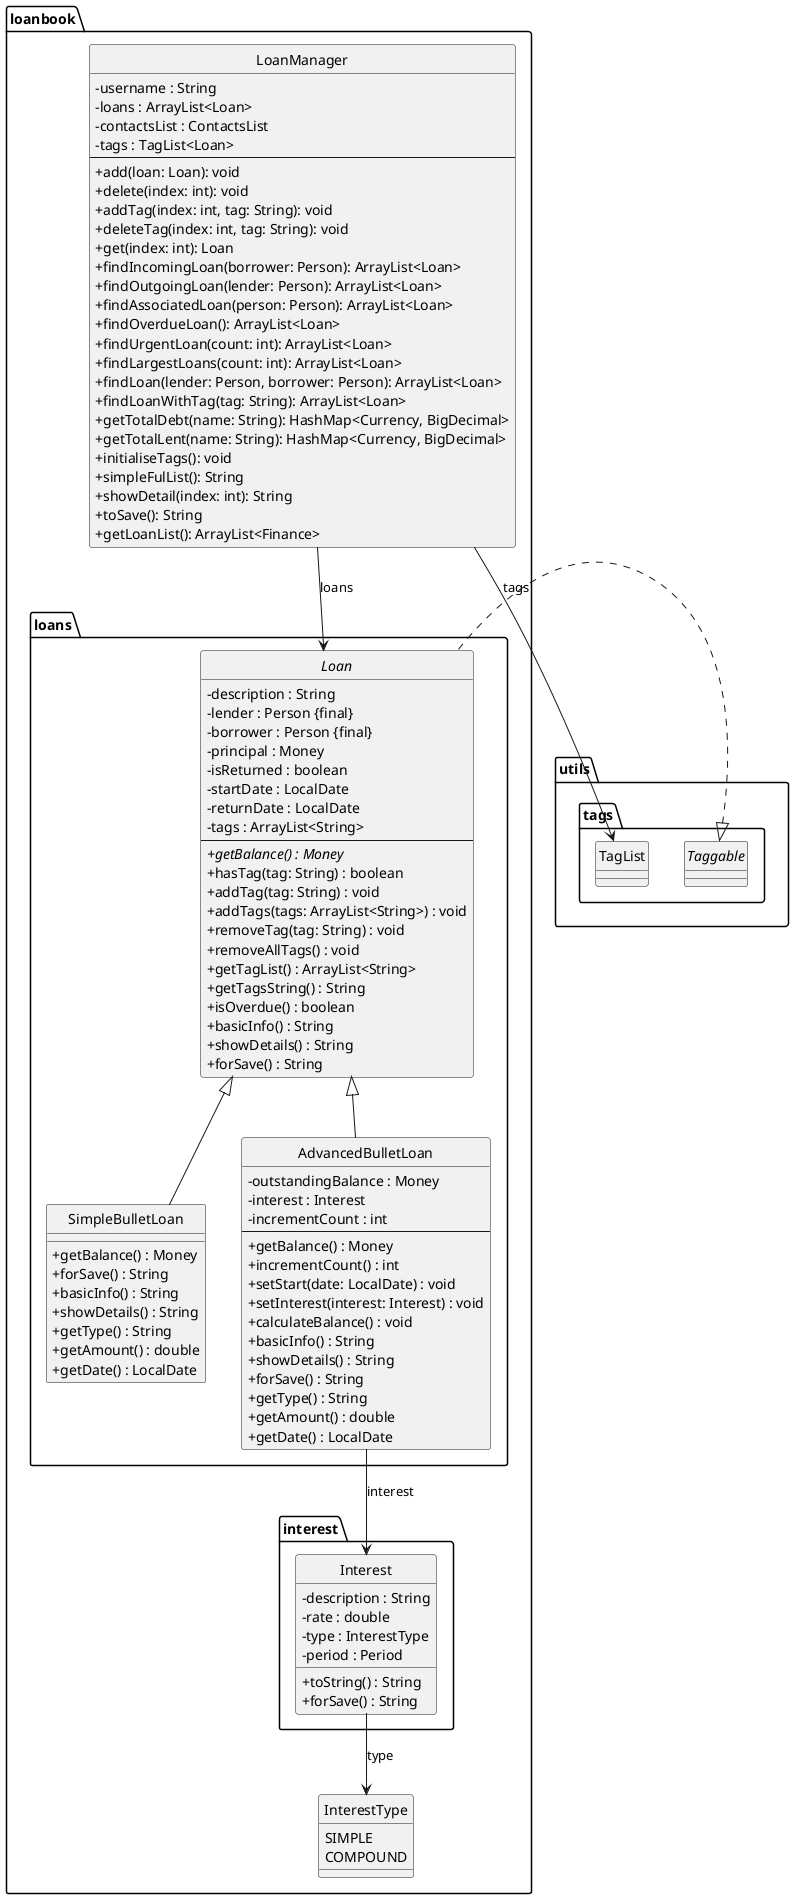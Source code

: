 @startuml
' Global diagram settings
hide circle
skinparam classAttributeIconSize 0

'---------------------------
' Package: Loanbook Domain
'---------------------------
package "loanbook" {

    class LoanManager {
        - username : String
        - loans : ArrayList<Loan>
        - contactsList : ContactsList
        - tags : TagList<Loan>
        --
        + add(loan: Loan): void
        + delete(index: int): void
        + addTag(index: int, tag: String): void
        + deleteTag(index: int, tag: String): void
        + get(index: int): Loan
        + findIncomingLoan(borrower: Person): ArrayList<Loan>
        + findOutgoingLoan(lender: Person): ArrayList<Loan>
        + findAssociatedLoan(person: Person): ArrayList<Loan>
        + findOverdueLoan(): ArrayList<Loan>
        + findUrgentLoan(count: int): ArrayList<Loan>
        + findLargestLoans(count: int): ArrayList<Loan>
        + findLoan(lender: Person, borrower: Person): ArrayList<Loan>
        + findLoanWithTag(tag: String): ArrayList<Loan>
        + getTotalDebt(name: String): HashMap<Currency, BigDecimal>
        + getTotalLent(name: String): HashMap<Currency, BigDecimal>
        + initialiseTags(): void
        + simpleFulList(): String
        + showDetail(index: int): String
        + toSave(): String
        + getLoanList(): ArrayList<Finance>
    }

    class loans.SimpleBulletLoan extends loans.Loan {
        + getBalance() : Money
        + forSave() : String
        + basicInfo() : String
        + showDetails() : String
        + getType() : String
        + getAmount() : double
        + getDate() : LocalDate
    }

    class loans.AdvancedBulletLoan extends loans.Loan {
        - outstandingBalance : Money
        - interest : Interest
        - incrementCount : int
        --
        + getBalance() : Money
        + incrementCount() : int
        + setStart(date: LocalDate) : void
        + setInterest(interest: Interest) : void
        + calculateBalance() : void
        + basicInfo() : String
        + showDetails() : String
        + forSave() : String
        + getType() : String
        + getAmount() : double
        + getDate() : LocalDate
    }

    class interest.Interest {
        - description : String
        - rate : double
        - type : InterestType
        - period : Period
        + toString() : String
        + forSave() : String
    }

    enum InterestType {
        SIMPLE
        COMPOUND
    }

    LoanManager --> loans.Loan : loans
    AdvancedBulletLoan --> Interest : interest
    Interest --> InterestType : type
}

abstract class loanbook.loans.Loan implements utils.tags.Taggable {
    - description : String
    - lender : Person {final}
    - borrower : Person {final}
    - principal : Money
    - isReturned : boolean
    - startDate : LocalDate
    - returnDate : LocalDate
    - tags : ArrayList<String>
    --
    + getBalance() : Money {abstract}
    + hasTag(tag: String) : boolean
    + addTag(tag: String) : void
    + addTags(tags: ArrayList<String>) : void
    + removeTag(tag: String) : void
    + removeAllTags() : void
    + getTagList() : ArrayList<String>
    + getTagsString() : String
    + isOverdue() : boolean
    + basicInfo() : String
    + showDetails() : String
    + forSave() : String
}



loanbook.LoanManager --> utils.tags.TagList : tags

@enduml
